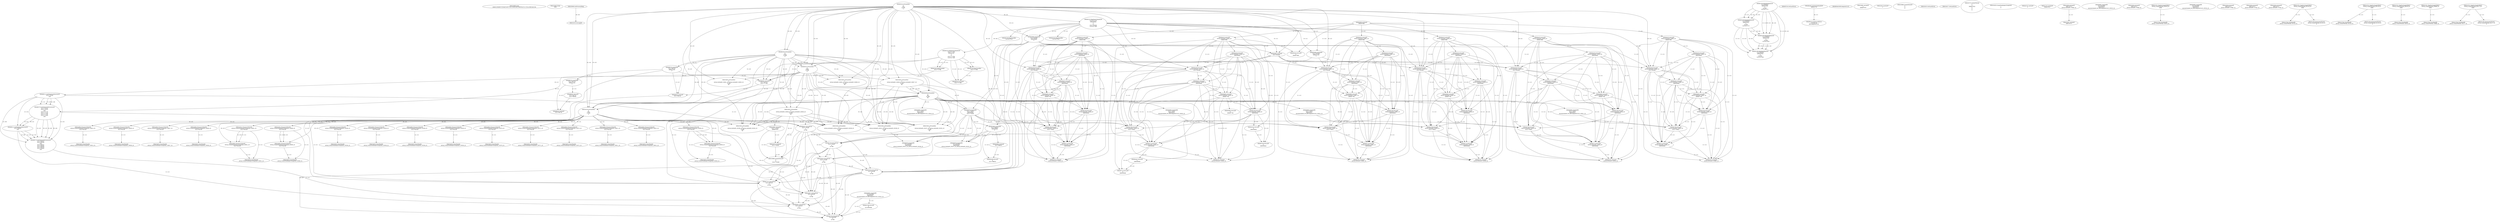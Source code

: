 // Global SCDG with merge call
digraph {
	0 [label="268454688.main
56d931f3b69d702f4a6244057d3c234091bd2288630a22cc120ca16bf1de523d"]
	1 [label="268454699.Sleep
1000"]
	2 [label="268450908.GetProcessHeap
"]
	3 [label="268465424.VirtualAlloc
0
128
12288
4"]
	4 [label="268465190.RegOpenKeyExW
2147483650
268501000
0
131097
2147417172"]
	5 [label="268465223.RegQueryValueExW
2147417376
268500984
0
0
3221762048
2147417188"]
	3 -> 5 [label="(0-->5)"]
	6 [label="268465254.GetLastError
"]
	7 [label="268465263.RegCloseKey
2147417376"]
	5 -> 7 [label="(1-->1)"]
	8 [label="268465489.wsprintfW
3221762048
268500964
0"]
	3 -> 8 [label="(0-->1)"]
	5 -> 8 [label="(5-->1)"]
	9 [label="268466183.VirtualAlloc
0
1024
12288
4"]
	3 -> 9 [label="(3-->3)"]
	3 -> 9 [label="(4-->4)"]
	10 [label="268466202.VirtualAlloc
0
3596
12288
4"]
	3 -> 10 [label="(3-->3)"]
	9 -> 10 [label="(3-->3)"]
	3 -> 10 [label="(4-->4)"]
	9 -> 10 [label="(4-->4)"]
	11 [label="268466212.GetWindowsDirectoryW
3221770240
256"]
	10 -> 11 [label="(0-->1)"]
	12 [label="268466270.GetVolumeInformationW
3221770240
3221770752
256
3221771776
3221771784
3221771780
3221771264
256"]
	10 -> 12 [label="(0-->1)"]
	11 -> 12 [label="(1-->1)"]
	11 -> 12 [label="(2-->3)"]
	11 -> 12 [label="(2-->8)"]
	13 [label="268465190.RegOpenKeyExW
2147483650
268501632
0
131097
2147417172"]
	4 -> 13 [label="(1-->1)"]
	4 -> 13 [label="(4-->4)"]
	4 -> 13 [label="(5-->5)"]
	14 [label="268465223.RegQueryValueExW
3221771788
268501592
0
0
3221771788
2147417188"]
	5 -> 14 [label="(6-->6)"]
	15 [label="268465263.RegCloseKey
3221771788"]
	14 -> 15 [label="(1-->1)"]
	14 -> 15 [label="(5-->1)"]
	16 [label="268466376.wsprintfW
3221766144
268501204
0"]
	9 -> 16 [label="(0-->1)"]
	17 [label="268466397.lstrcatW
3221766144
3221771788"]
	9 -> 17 [label="(0-->1)"]
	16 -> 17 [label="(1-->1)"]
	14 -> 17 [label="(1-->2)"]
	14 -> 17 [label="(5-->2)"]
	15 -> 17 [label="(1-->2)"]
	18 [label="268466409.GetModuleHandleW
268501752"]
	19 [label="268466416.GetProcAddress
270536744
RtlComputeCrc32"]
	18 -> 19 [label="(0-->1)"]
	20 [label="268466432.lstrlenW
3221766144"]
	9 -> 20 [label="(0-->1)"]
	16 -> 20 [label="(1-->1)"]
	17 -> 20 [label="(1-->1)"]
	21 [label="268466449.RtlComputeCrc32
"]
	22 [label="268466481.VirtualFree
3221770240
0
32768"]
	10 -> 22 [label="(0-->1)"]
	11 -> 22 [label="(1-->1)"]
	12 -> 22 [label="(1-->1)"]
	23 [label="268464882.lstrlenW
3221762048"]
	3 -> 23 [label="(0-->1)"]
	5 -> 23 [label="(5-->1)"]
	8 -> 23 [label="(1-->1)"]
	24 [label="268464893.lstrlenW
268497860"]
	25 [label="268453932.VirtualAlloc
0
retval_lstrlenW_32829_32_retval_lstrlenW_32827_32
12288
64"]
	3 -> 25 [label="(3-->3)"]
	9 -> 25 [label="(3-->3)"]
	10 -> 25 [label="(3-->3)"]
	26 [label="268453967.lstrcpyW
0
268497976"]
	27 [label="268453974.lstrlenW
0"]
	28 [label="268464425.lstrcatW
retval_lstrlenW_32845_32
268497860"]
	24 -> 28 [label="(1-->2)"]
	29 [label="268464433.lstrcatW
retval_lstrlenW_32845_32
268500944"]
	28 -> 29 [label="(1-->1)"]
	30 [label="268464439.lstrcatW
retval_lstrlenW_32845_32
3221762048"]
	28 -> 30 [label="(1-->1)"]
	29 -> 30 [label="(1-->1)"]
	3 -> 30 [label="(0-->2)"]
	5 -> 30 [label="(5-->2)"]
	8 -> 30 [label="(1-->2)"]
	23 -> 30 [label="(1-->2)"]
	31 [label="268464447.lstrcatW
retval_lstrlenW_32845_32
268500948"]
	28 -> 31 [label="(1-->1)"]
	29 -> 31 [label="(1-->1)"]
	30 -> 31 [label="(1-->1)"]
	32 [label="268464636.VirtualAlloc
0
66
12288
64"]
	3 -> 32 [label="(3-->3)"]
	9 -> 32 [label="(3-->3)"]
	10 -> 32 [label="(3-->3)"]
	25 -> 32 [label="(3-->3)"]
	25 -> 32 [label="(4-->4)"]
	33 [label="268464679.wsprintfW
3221778432
268500964
3221774336"]
	32 -> 33 [label="(0-->1)"]
	8 -> 33 [label="(2-->2)"]
	25 -> 33 [label="(0-->3)"]
	34 [label="268464692.lstrcatW
retval_lstrlenW_32845_32
268497764"]
	28 -> 34 [label="(1-->1)"]
	29 -> 34 [label="(1-->1)"]
	30 -> 34 [label="(1-->1)"]
	31 -> 34 [label="(1-->1)"]
	35 [label="268464700.lstrcatW
retval_lstrlenW_32845_32
268500944"]
	28 -> 35 [label="(1-->1)"]
	29 -> 35 [label="(1-->1)"]
	30 -> 35 [label="(1-->1)"]
	31 -> 35 [label="(1-->1)"]
	34 -> 35 [label="(1-->1)"]
	29 -> 35 [label="(2-->2)"]
	36 [label="268464706.lstrcatW
retval_lstrlenW_32845_32
3221778432"]
	28 -> 36 [label="(1-->1)"]
	29 -> 36 [label="(1-->1)"]
	30 -> 36 [label="(1-->1)"]
	31 -> 36 [label="(1-->1)"]
	34 -> 36 [label="(1-->1)"]
	35 -> 36 [label="(1-->1)"]
	32 -> 36 [label="(0-->2)"]
	33 -> 36 [label="(1-->2)"]
	37 [label="268464714.lstrcatW
retval_lstrlenW_32845_32
268500948"]
	28 -> 37 [label="(1-->1)"]
	29 -> 37 [label="(1-->1)"]
	30 -> 37 [label="(1-->1)"]
	31 -> 37 [label="(1-->1)"]
	34 -> 37 [label="(1-->1)"]
	35 -> 37 [label="(1-->1)"]
	36 -> 37 [label="(1-->1)"]
	31 -> 37 [label="(2-->2)"]
	38 [label="268464726.VirtualFree
3221778432
0
32768"]
	32 -> 38 [label="(0-->1)"]
	33 -> 38 [label="(1-->1)"]
	36 -> 38 [label="(2-->1)"]
	22 -> 38 [label="(3-->3)"]
	39 [label="268464767.lstrlenW
retval_lstrlenW_32845_32"]
	28 -> 39 [label="(1-->1)"]
	29 -> 39 [label="(1-->1)"]
	30 -> 39 [label="(1-->1)"]
	31 -> 39 [label="(1-->1)"]
	34 -> 39 [label="(1-->1)"]
	35 -> 39 [label="(1-->1)"]
	36 -> 39 [label="(1-->1)"]
	37 -> 39 [label="(1-->1)"]
	40 [label="268453998.CreateMutexW
0
0
0"]
	41 [label="268454010.GetLastError
"]
	42 [label="268454017.GetLastError
"]
	43 [label="268454043.VirtualFree
3221774336
0
32768"]
	25 -> 43 [label="(0-->1)"]
	33 -> 43 [label="(3-->1)"]
	22 -> 43 [label="(3-->3)"]
	38 -> 43 [label="(3-->3)"]
	44 [label="268467629.VirtualFree
3221762048
0
32768"]
	3 -> 44 [label="(0-->1)"]
	5 -> 44 [label="(5-->1)"]
	8 -> 44 [label="(1-->1)"]
	23 -> 44 [label="(1-->1)"]
	30 -> 44 [label="(2-->1)"]
	22 -> 44 [label="(3-->3)"]
	38 -> 44 [label="(3-->3)"]
	43 -> 44 [label="(3-->3)"]
	45 [label="268467737.VirtualFree
3221766144
0
32768"]
	9 -> 45 [label="(0-->1)"]
	16 -> 45 [label="(1-->1)"]
	17 -> 45 [label="(1-->1)"]
	20 -> 45 [label="(1-->1)"]
	22 -> 45 [label="(3-->3)"]
	38 -> 45 [label="(3-->3)"]
	43 -> 45 [label="(3-->3)"]
	44 -> 45 [label="(3-->3)"]
	46 [label="268454737.CreateThread
0
0
268447024
0
0
0"]
	47 [label="268454450.CreateToolhelp32Snapshot
2
0"]
	48 [label="268454476.VirtualAlloc
0
556
12288
4"]
	3 -> 48 [label="(3-->3)"]
	9 -> 48 [label="(3-->3)"]
	10 -> 48 [label="(3-->3)"]
	25 -> 48 [label="(3-->3)"]
	32 -> 48 [label="(3-->3)"]
	3 -> 48 [label="(4-->4)"]
	9 -> 48 [label="(4-->4)"]
	10 -> 48 [label="(4-->4)"]
	49 [label="268454501.Process32FirstW
retval_CreateToolhelp32Snapshot_33050_32
3221782528"]
	48 -> 49 [label="(0-->2)"]
	50 [label="268454533.lstrcmpiW
"]
	2 -> 50 [label="(0-->0)"]
	51 [label="268454602.Process32NextW
retval_CreateToolhelp32Snapshot_33050_32
3221782528"]
	49 -> 51 [label="(1-->1)"]
	48 -> 51 [label="(0-->2)"]
	49 -> 51 [label="(2-->2)"]
	52 [label="268454627.VirtualFree
3221782528
0
32768"]
	48 -> 52 [label="(0-->1)"]
	49 -> 52 [label="(2-->1)"]
	51 -> 52 [label="(2-->1)"]
	22 -> 52 [label="(3-->3)"]
	38 -> 52 [label="(3-->3)"]
	43 -> 52 [label="(3-->3)"]
	44 -> 52 [label="(3-->3)"]
	45 -> 52 [label="(3-->3)"]
	53 [label="268454634.CloseHandle
retval_CreateToolhelp32Snapshot_33050_32"]
	49 -> 53 [label="(1-->1)"]
	51 -> 53 [label="(1-->1)"]
	54 [label="268465190.RegOpenKeyExW
2147483650
268501000
0
131097
2147417052"]
	4 -> 54 [label="(1-->1)"]
	13 -> 54 [label="(1-->1)"]
	4 -> 54 [label="(2-->2)"]
	4 -> 54 [label="(4-->4)"]
	13 -> 54 [label="(4-->4)"]
	55 [label="268465489.wsprintfW
3221786624
268500964
0"]
	8 -> 55 [label="(2-->2)"]
	33 -> 55 [label="(2-->2)"]
	56 [label="268466212.GetWindowsDirectoryW
3221794816
256"]
	11 -> 56 [label="(2-->2)"]
	12 -> 56 [label="(3-->2)"]
	12 -> 56 [label="(8-->2)"]
	57 [label="268466270.GetVolumeInformationW
3221794816
3221795328
256
3221796352
3221796360
3221796356
3221795840
256"]
	56 -> 57 [label="(1-->1)"]
	11 -> 57 [label="(2-->3)"]
	12 -> 57 [label="(3-->3)"]
	12 -> 57 [label="(8-->3)"]
	56 -> 57 [label="(2-->3)"]
	11 -> 57 [label="(2-->8)"]
	12 -> 57 [label="(3-->8)"]
	12 -> 57 [label="(8-->8)"]
	56 -> 57 [label="(2-->8)"]
	58 [label="268465190.RegOpenKeyExW
2147483650
268501632
0
131097
2147417052"]
	4 -> 58 [label="(1-->1)"]
	13 -> 58 [label="(1-->1)"]
	54 -> 58 [label="(1-->1)"]
	13 -> 58 [label="(2-->2)"]
	4 -> 58 [label="(4-->4)"]
	13 -> 58 [label="(4-->4)"]
	54 -> 58 [label="(4-->4)"]
	54 -> 58 [label="(5-->5)"]
	59 [label="268466376.wsprintfW
3221790720
268501204
0"]
	16 -> 59 [label="(2-->2)"]
	60 [label="268466397.lstrcatW
3221790720
3221796364"]
	59 -> 60 [label="(1-->1)"]
	61 [label="268466432.lstrlenW
3221790720"]
	59 -> 61 [label="(1-->1)"]
	60 -> 61 [label="(1-->1)"]
	62 [label="268466481.VirtualFree
3221794816
0
32768"]
	56 -> 62 [label="(1-->1)"]
	57 -> 62 [label="(1-->1)"]
	22 -> 62 [label="(3-->3)"]
	38 -> 62 [label="(3-->3)"]
	43 -> 62 [label="(3-->3)"]
	44 -> 62 [label="(3-->3)"]
	45 -> 62 [label="(3-->3)"]
	52 -> 62 [label="(3-->3)"]
	63 [label="268464882.lstrlenW
3221786624"]
	55 -> 63 [label="(1-->1)"]
	64 [label="268452641.VirtualAlloc
0
retval_lstrlenW_35337_32_retval_lstrlenW_35332_32
12288
64"]
	3 -> 64 [label="(3-->3)"]
	9 -> 64 [label="(3-->3)"]
	10 -> 64 [label="(3-->3)"]
	25 -> 64 [label="(3-->3)"]
	32 -> 64 [label="(3-->3)"]
	48 -> 64 [label="(3-->3)"]
	25 -> 64 [label="(4-->4)"]
	32 -> 64 [label="(4-->4)"]
	65 [label="268464425.lstrcatW
0
268497860"]
	24 -> 65 [label="(1-->2)"]
	28 -> 65 [label="(2-->2)"]
	66 [label="268464433.lstrcatW
0
268500944"]
	29 -> 66 [label="(2-->2)"]
	35 -> 66 [label="(2-->2)"]
	67 [label="268464439.lstrcatW
0
3221786624"]
	55 -> 67 [label="(1-->2)"]
	63 -> 67 [label="(1-->2)"]
	68 [label="268464447.lstrcatW
0
268500948"]
	31 -> 68 [label="(2-->2)"]
	37 -> 68 [label="(2-->2)"]
	69 [label="268464662.wsprintfW
3221803008
268500952
unconstrained_ret_RtlComputeCrc32_35322_32"]
	70 [label="268464692.lstrcatW
0
268497764"]
	34 -> 70 [label="(2-->2)"]
	71 [label="268464700.lstrcatW
0
268500944"]
	29 -> 71 [label="(2-->2)"]
	35 -> 71 [label="(2-->2)"]
	66 -> 71 [label="(2-->2)"]
	72 [label="268464706.lstrcatW
0
3221803008"]
	69 -> 72 [label="(1-->2)"]
	73 [label="268464714.lstrcatW
0
268500948"]
	31 -> 73 [label="(2-->2)"]
	37 -> 73 [label="(2-->2)"]
	68 -> 73 [label="(2-->2)"]
	74 [label="268464726.VirtualFree
3221803008
0
32768"]
	69 -> 74 [label="(1-->1)"]
	72 -> 74 [label="(2-->1)"]
	22 -> 74 [label="(3-->3)"]
	38 -> 74 [label="(3-->3)"]
	43 -> 74 [label="(3-->3)"]
	44 -> 74 [label="(3-->3)"]
	45 -> 74 [label="(3-->3)"]
	52 -> 74 [label="(3-->3)"]
	62 -> 74 [label="(3-->3)"]
	75 [label="268464767.lstrlenW
0"]
	76 [label="268452707.lstrlenW
268497912"]
	77 [label="268452834.lstrcpyW
268510272
retval_lstrlenW_37983_32"]
	78 [label="268452841.lstrlenW
268510272"]
	77 -> 78 [label="(1-->1)"]
	79 [label="268465239.RegCloseKey
2147417376"]
	5 -> 79 [label="(1-->1)"]
	80 [label="268465489.wsprintfW
3221762048
268501104
0"]
	3 -> 80 [label="(0-->1)"]
	5 -> 80 [label="(5-->1)"]
	81 [label="268453932.VirtualAlloc
0
retval_lstrlenW_32828_32_retval_lstrlenW_32826_32
12288
64"]
	3 -> 81 [label="(3-->3)"]
	9 -> 81 [label="(3-->3)"]
	10 -> 81 [label="(3-->3)"]
	82 [label="268453967.lstrcpyW
3221774336
268497976"]
	81 -> 82 [label="(0-->1)"]
	83 [label="268453974.lstrlenW
3221774336"]
	81 -> 83 [label="(0-->1)"]
	82 -> 83 [label="(1-->1)"]
	84 [label="268464425.lstrcatW
retval_lstrlenW_32854_32
268497860"]
	24 -> 84 [label="(1-->2)"]
	85 [label="268464433.lstrcatW
retval_lstrlenW_32854_32
268500944"]
	84 -> 85 [label="(1-->1)"]
	86 [label="268464439.lstrcatW
retval_lstrlenW_32854_32
3221762048"]
	84 -> 86 [label="(1-->1)"]
	85 -> 86 [label="(1-->1)"]
	3 -> 86 [label="(0-->2)"]
	5 -> 86 [label="(5-->2)"]
	23 -> 86 [label="(1-->2)"]
	80 -> 86 [label="(1-->2)"]
	87 [label="268464447.lstrcatW
retval_lstrlenW_32854_32
268500948"]
	84 -> 87 [label="(1-->1)"]
	85 -> 87 [label="(1-->1)"]
	86 -> 87 [label="(1-->1)"]
	88 [label="268464692.lstrcatW
retval_lstrlenW_32854_32
268497764"]
	84 -> 88 [label="(1-->1)"]
	85 -> 88 [label="(1-->1)"]
	86 -> 88 [label="(1-->1)"]
	87 -> 88 [label="(1-->1)"]
	89 [label="268464700.lstrcatW
retval_lstrlenW_32854_32
268500944"]
	84 -> 89 [label="(1-->1)"]
	85 -> 89 [label="(1-->1)"]
	86 -> 89 [label="(1-->1)"]
	87 -> 89 [label="(1-->1)"]
	88 -> 89 [label="(1-->1)"]
	85 -> 89 [label="(2-->2)"]
	90 [label="268464706.lstrcatW
retval_lstrlenW_32854_32
3221778432"]
	84 -> 90 [label="(1-->1)"]
	85 -> 90 [label="(1-->1)"]
	86 -> 90 [label="(1-->1)"]
	87 -> 90 [label="(1-->1)"]
	88 -> 90 [label="(1-->1)"]
	89 -> 90 [label="(1-->1)"]
	32 -> 90 [label="(0-->2)"]
	33 -> 90 [label="(1-->2)"]
	91 [label="268464714.lstrcatW
retval_lstrlenW_32854_32
268500948"]
	84 -> 91 [label="(1-->1)"]
	85 -> 91 [label="(1-->1)"]
	86 -> 91 [label="(1-->1)"]
	87 -> 91 [label="(1-->1)"]
	88 -> 91 [label="(1-->1)"]
	89 -> 91 [label="(1-->1)"]
	90 -> 91 [label="(1-->1)"]
	87 -> 91 [label="(2-->2)"]
	92 [label="268464767.lstrlenW
retval_lstrlenW_32854_32"]
	84 -> 92 [label="(1-->1)"]
	85 -> 92 [label="(1-->1)"]
	86 -> 92 [label="(1-->1)"]
	87 -> 92 [label="(1-->1)"]
	88 -> 92 [label="(1-->1)"]
	89 -> 92 [label="(1-->1)"]
	90 -> 92 [label="(1-->1)"]
	91 -> 92 [label="(1-->1)"]
	93 [label="268453998.CreateMutexW
0
0
3221774336"]
	33 -> 93 [label="(3-->3)"]
	81 -> 93 [label="(0-->3)"]
	82 -> 93 [label="(1-->3)"]
	83 -> 93 [label="(1-->3)"]
	94 [label="268454501.Process32FirstW
retval_CreateToolhelp32Snapshot_33051_32
3221782528"]
	48 -> 94 [label="(0-->2)"]
	95 [label="268454602.Process32NextW
retval_CreateToolhelp32Snapshot_33051_32
3221782528"]
	94 -> 95 [label="(1-->1)"]
	48 -> 95 [label="(0-->2)"]
	94 -> 95 [label="(2-->2)"]
	96 [label="268454634.CloseHandle
retval_CreateToolhelp32Snapshot_33051_32"]
	94 -> 96 [label="(1-->1)"]
	95 -> 96 [label="(1-->1)"]
	97 [label="268452641.VirtualAlloc
0
retval_lstrlenW_35338_32_retval_lstrlenW_35333_32
12288
64"]
	3 -> 97 [label="(3-->3)"]
	9 -> 97 [label="(3-->3)"]
	10 -> 97 [label="(3-->3)"]
	32 -> 97 [label="(3-->3)"]
	48 -> 97 [label="(3-->3)"]
	81 -> 97 [label="(3-->3)"]
	32 -> 97 [label="(4-->4)"]
	81 -> 97 [label="(4-->4)"]
	98 [label="268464662.wsprintfW
3221803008
268500952
unconstrained_ret_RtlComputeCrc32_35323_32"]
	99 [label="268452834.lstrcpyW
268510272
retval_lstrlenW_37984_32"]
	100 [label="268464425.lstrcatW
retval_lstrlenW_32844_32
268497860"]
	24 -> 100 [label="(1-->2)"]
	101 [label="268464433.lstrcatW
retval_lstrlenW_32844_32
268500944"]
	100 -> 101 [label="(1-->1)"]
	102 [label="268464439.lstrcatW
retval_lstrlenW_32844_32
3221762048"]
	100 -> 102 [label="(1-->1)"]
	101 -> 102 [label="(1-->1)"]
	3 -> 102 [label="(0-->2)"]
	5 -> 102 [label="(5-->2)"]
	23 -> 102 [label="(1-->2)"]
	80 -> 102 [label="(1-->2)"]
	103 [label="268464447.lstrcatW
retval_lstrlenW_32844_32
268500948"]
	100 -> 103 [label="(1-->1)"]
	101 -> 103 [label="(1-->1)"]
	102 -> 103 [label="(1-->1)"]
	104 [label="268464692.lstrcatW
retval_lstrlenW_32844_32
268497764"]
	100 -> 104 [label="(1-->1)"]
	101 -> 104 [label="(1-->1)"]
	102 -> 104 [label="(1-->1)"]
	103 -> 104 [label="(1-->1)"]
	105 [label="268464700.lstrcatW
retval_lstrlenW_32844_32
268500944"]
	100 -> 105 [label="(1-->1)"]
	101 -> 105 [label="(1-->1)"]
	102 -> 105 [label="(1-->1)"]
	103 -> 105 [label="(1-->1)"]
	104 -> 105 [label="(1-->1)"]
	101 -> 105 [label="(2-->2)"]
	106 [label="268464706.lstrcatW
retval_lstrlenW_32844_32
3221778432"]
	100 -> 106 [label="(1-->1)"]
	101 -> 106 [label="(1-->1)"]
	102 -> 106 [label="(1-->1)"]
	103 -> 106 [label="(1-->1)"]
	104 -> 106 [label="(1-->1)"]
	105 -> 106 [label="(1-->1)"]
	32 -> 106 [label="(0-->2)"]
	33 -> 106 [label="(1-->2)"]
	107 [label="268464714.lstrcatW
retval_lstrlenW_32844_32
268500948"]
	100 -> 107 [label="(1-->1)"]
	101 -> 107 [label="(1-->1)"]
	102 -> 107 [label="(1-->1)"]
	103 -> 107 [label="(1-->1)"]
	104 -> 107 [label="(1-->1)"]
	105 -> 107 [label="(1-->1)"]
	106 -> 107 [label="(1-->1)"]
	103 -> 107 [label="(2-->2)"]
	108 [label="268464767.lstrlenW
retval_lstrlenW_32844_32"]
	100 -> 108 [label="(1-->1)"]
	101 -> 108 [label="(1-->1)"]
	102 -> 108 [label="(1-->1)"]
	103 -> 108 [label="(1-->1)"]
	104 -> 108 [label="(1-->1)"]
	105 -> 108 [label="(1-->1)"]
	106 -> 108 [label="(1-->1)"]
	107 -> 108 [label="(1-->1)"]
	109 [label="268454761.WaitForSingleObject
retval_CreateThread_32978_32
5000"]
	110 [label="268454790.CloseHandle
retval_CreateThread_32978_32"]
	109 -> 110 [label="(1-->1)"]
	111 [label="268454602.Process32NextW
retval_CreateToolhelp32Snapshot_33358_32
3221782528"]
	48 -> 111 [label="(0-->2)"]
	112 [label="268454634.CloseHandle
retval_CreateToolhelp32Snapshot_33358_32"]
	111 -> 112 [label="(1-->1)"]
	113 [label="268452641.VirtualAlloc
0
retval_lstrlenW_35334_32_retval_lstrlenW_35339_32
12288
64"]
	3 -> 113 [label="(3-->3)"]
	9 -> 113 [label="(3-->3)"]
	10 -> 113 [label="(3-->3)"]
	32 -> 113 [label="(3-->3)"]
	48 -> 113 [label="(3-->3)"]
	81 -> 113 [label="(3-->3)"]
	32 -> 113 [label="(4-->4)"]
	81 -> 113 [label="(4-->4)"]
	114 [label="268464662.wsprintfW
3221803008
268500952
unconstrained_ret_RtlComputeCrc32_35324_32"]
	115 [label="268452834.lstrcpyW
268510272
retval_lstrlenW_37985_32"]
	116 [label="268454501.Process32FirstW
retval_CreateToolhelp32Snapshot_33000_32
3221782528"]
	48 -> 116 [label="(0-->2)"]
	117 [label="268454602.Process32NextW
retval_CreateToolhelp32Snapshot_33000_32
3221782528"]
	116 -> 117 [label="(1-->1)"]
	48 -> 117 [label="(0-->2)"]
	116 -> 117 [label="(2-->2)"]
	118 [label="268454634.CloseHandle
retval_CreateToolhelp32Snapshot_33000_32"]
	116 -> 118 [label="(1-->1)"]
	117 -> 118 [label="(1-->1)"]
	119 [label="268452641.VirtualAlloc
0
retval_lstrlenW_35331_32_retval_lstrlenW_35336_32
12288
64"]
	3 -> 119 [label="(3-->3)"]
	9 -> 119 [label="(3-->3)"]
	10 -> 119 [label="(3-->3)"]
	32 -> 119 [label="(3-->3)"]
	48 -> 119 [label="(3-->3)"]
	81 -> 119 [label="(3-->3)"]
	32 -> 119 [label="(4-->4)"]
	81 -> 119 [label="(4-->4)"]
	120 [label="268464679.wsprintfW
3221803008
268500964
retval_lstrlenW_35331_32_retval_lstrlenW_35336_32"]
	33 -> 120 [label="(2-->2)"]
	55 -> 120 [label="(2-->2)"]
	119 -> 120 [label="(2-->3)"]
	121 [label="268452834.lstrcpyW
268510272
retval_lstrlenW_37442_32"]
	122 [label="268464679.wsprintfW
3221803008
268500964
retval_lstrlenW_35337_32_retval_lstrlenW_35332_32"]
	8 -> 122 [label="(2-->2)"]
	33 -> 122 [label="(2-->2)"]
	55 -> 122 [label="(2-->2)"]
	64 -> 122 [label="(2-->3)"]
	123 [label="268452834.lstrcpyW
268510272
retval_lstrlenW_37443_32"]
	124 [label="268465239.RegCloseKey
3221771788"]
	14 -> 124 [label="(1-->1)"]
	14 -> 124 [label="(5-->1)"]
	125 [label="268466320.lstrlenW
3221771788"]
	14 -> 125 [label="(1-->1)"]
	14 -> 125 [label="(5-->1)"]
	124 -> 125 [label="(1-->1)"]
	126 [label="268464425.lstrcatW
retval_lstrlenW_32856_32
268497860"]
	24 -> 126 [label="(1-->2)"]
	127 [label="268464433.lstrcatW
retval_lstrlenW_32856_32
268500944"]
	126 -> 127 [label="(1-->1)"]
	128 [label="268464439.lstrcatW
retval_lstrlenW_32856_32
3221762048"]
	126 -> 128 [label="(1-->1)"]
	127 -> 128 [label="(1-->1)"]
	3 -> 128 [label="(0-->2)"]
	5 -> 128 [label="(5-->2)"]
	8 -> 128 [label="(1-->2)"]
	23 -> 128 [label="(1-->2)"]
	129 [label="268464447.lstrcatW
retval_lstrlenW_32856_32
268500948"]
	126 -> 129 [label="(1-->1)"]
	127 -> 129 [label="(1-->1)"]
	128 -> 129 [label="(1-->1)"]
	130 [label="268464662.wsprintfW
3221778432
268500952
unconstrained_ret_RtlComputeCrc32_32815_32"]
	32 -> 130 [label="(0-->1)"]
	131 [label="268464692.lstrcatW
retval_lstrlenW_32856_32
268497764"]
	126 -> 131 [label="(1-->1)"]
	127 -> 131 [label="(1-->1)"]
	128 -> 131 [label="(1-->1)"]
	129 -> 131 [label="(1-->1)"]
	132 [label="268464700.lstrcatW
retval_lstrlenW_32856_32
268500944"]
	126 -> 132 [label="(1-->1)"]
	127 -> 132 [label="(1-->1)"]
	128 -> 132 [label="(1-->1)"]
	129 -> 132 [label="(1-->1)"]
	131 -> 132 [label="(1-->1)"]
	127 -> 132 [label="(2-->2)"]
	133 [label="268464706.lstrcatW
retval_lstrlenW_32856_32
3221778432"]
	126 -> 133 [label="(1-->1)"]
	127 -> 133 [label="(1-->1)"]
	128 -> 133 [label="(1-->1)"]
	129 -> 133 [label="(1-->1)"]
	131 -> 133 [label="(1-->1)"]
	132 -> 133 [label="(1-->1)"]
	32 -> 133 [label="(0-->2)"]
	130 -> 133 [label="(1-->2)"]
	134 [label="268464714.lstrcatW
retval_lstrlenW_32856_32
268500948"]
	126 -> 134 [label="(1-->1)"]
	127 -> 134 [label="(1-->1)"]
	128 -> 134 [label="(1-->1)"]
	129 -> 134 [label="(1-->1)"]
	131 -> 134 [label="(1-->1)"]
	132 -> 134 [label="(1-->1)"]
	133 -> 134 [label="(1-->1)"]
	129 -> 134 [label="(2-->2)"]
	135 [label="268464767.lstrlenW
retval_lstrlenW_32856_32"]
	126 -> 135 [label="(1-->1)"]
	127 -> 135 [label="(1-->1)"]
	128 -> 135 [label="(1-->1)"]
	129 -> 135 [label="(1-->1)"]
	131 -> 135 [label="(1-->1)"]
	132 -> 135 [label="(1-->1)"]
	133 -> 135 [label="(1-->1)"]
	134 -> 135 [label="(1-->1)"]
	136 [label="268454602.Process32NextW
retval_CreateToolhelp32Snapshot_33326_32
3221782528"]
	48 -> 136 [label="(0-->2)"]
	137 [label="268454634.CloseHandle
retval_CreateToolhelp32Snapshot_33326_32"]
	136 -> 137 [label="(1-->1)"]
	138 [label="268453932.VirtualAlloc
0
retval_lstrlenW_32832_32_retval_lstrlenW_32830_32
12288
64"]
	3 -> 138 [label="(3-->3)"]
	9 -> 138 [label="(3-->3)"]
	10 -> 138 [label="(3-->3)"]
	139 [label="268464425.lstrcatW
retval_lstrlenW_32881_32
268497860"]
	24 -> 139 [label="(1-->2)"]
	140 [label="268464433.lstrcatW
retval_lstrlenW_32881_32
268500944"]
	139 -> 140 [label="(1-->1)"]
	141 [label="268464439.lstrcatW
retval_lstrlenW_32881_32
3221762048"]
	139 -> 141 [label="(1-->1)"]
	140 -> 141 [label="(1-->1)"]
	3 -> 141 [label="(0-->2)"]
	5 -> 141 [label="(5-->2)"]
	23 -> 141 [label="(1-->2)"]
	80 -> 141 [label="(1-->2)"]
	142 [label="268464447.lstrcatW
retval_lstrlenW_32881_32
268500948"]
	139 -> 142 [label="(1-->1)"]
	140 -> 142 [label="(1-->1)"]
	141 -> 142 [label="(1-->1)"]
	143 [label="268464662.wsprintfW
3221778432
268500952
unconstrained_ret_RtlComputeCrc32_32820_32"]
	32 -> 143 [label="(0-->1)"]
	144 [label="268464692.lstrcatW
retval_lstrlenW_32881_32
268497764"]
	139 -> 144 [label="(1-->1)"]
	140 -> 144 [label="(1-->1)"]
	141 -> 144 [label="(1-->1)"]
	142 -> 144 [label="(1-->1)"]
	145 [label="268464700.lstrcatW
retval_lstrlenW_32881_32
268500944"]
	139 -> 145 [label="(1-->1)"]
	140 -> 145 [label="(1-->1)"]
	141 -> 145 [label="(1-->1)"]
	142 -> 145 [label="(1-->1)"]
	144 -> 145 [label="(1-->1)"]
	140 -> 145 [label="(2-->2)"]
	146 [label="268464706.lstrcatW
retval_lstrlenW_32881_32
3221778432"]
	139 -> 146 [label="(1-->1)"]
	140 -> 146 [label="(1-->1)"]
	141 -> 146 [label="(1-->1)"]
	142 -> 146 [label="(1-->1)"]
	144 -> 146 [label="(1-->1)"]
	145 -> 146 [label="(1-->1)"]
	32 -> 146 [label="(0-->2)"]
	143 -> 146 [label="(1-->2)"]
	147 [label="268464714.lstrcatW
retval_lstrlenW_32881_32
268500948"]
	139 -> 147 [label="(1-->1)"]
	140 -> 147 [label="(1-->1)"]
	141 -> 147 [label="(1-->1)"]
	142 -> 147 [label="(1-->1)"]
	144 -> 147 [label="(1-->1)"]
	145 -> 147 [label="(1-->1)"]
	146 -> 147 [label="(1-->1)"]
	142 -> 147 [label="(2-->2)"]
	148 [label="268464767.lstrlenW
retval_lstrlenW_32881_32"]
	139 -> 148 [label="(1-->1)"]
	140 -> 148 [label="(1-->1)"]
	141 -> 148 [label="(1-->1)"]
	142 -> 148 [label="(1-->1)"]
	144 -> 148 [label="(1-->1)"]
	145 -> 148 [label="(1-->1)"]
	146 -> 148 [label="(1-->1)"]
	147 -> 148 [label="(1-->1)"]
	149 [label="268454602.Process32NextW
retval_CreateToolhelp32Snapshot_33329_32
3221782528"]
	48 -> 149 [label="(0-->2)"]
	150 [label="268454634.CloseHandle
retval_CreateToolhelp32Snapshot_33329_32"]
	149 -> 150 [label="(1-->1)"]
	151 [label="268453932.VirtualAlloc
0
retval_lstrlenW_32831_32_retval_lstrlenW_32833_32
12288
64"]
	3 -> 151 [label="(3-->3)"]
	9 -> 151 [label="(3-->3)"]
	10 -> 151 [label="(3-->3)"]
	152 [label="268464425.lstrcatW
retval_lstrlenW_32882_32
268497860"]
	24 -> 152 [label="(1-->2)"]
	153 [label="268464433.lstrcatW
retval_lstrlenW_32882_32
268500944"]
	152 -> 153 [label="(1-->1)"]
	154 [label="268464439.lstrcatW
retval_lstrlenW_32882_32
3221762048"]
	152 -> 154 [label="(1-->1)"]
	153 -> 154 [label="(1-->1)"]
	3 -> 154 [label="(0-->2)"]
	5 -> 154 [label="(5-->2)"]
	8 -> 154 [label="(1-->2)"]
	23 -> 154 [label="(1-->2)"]
	155 [label="268464447.lstrcatW
retval_lstrlenW_32882_32
268500948"]
	152 -> 155 [label="(1-->1)"]
	153 -> 155 [label="(1-->1)"]
	154 -> 155 [label="(1-->1)"]
	156 [label="268464662.wsprintfW
3221778432
268500952
unconstrained_ret_RtlComputeCrc32_32821_32"]
	32 -> 156 [label="(0-->1)"]
	157 [label="268464692.lstrcatW
retval_lstrlenW_32882_32
268497764"]
	152 -> 157 [label="(1-->1)"]
	153 -> 157 [label="(1-->1)"]
	154 -> 157 [label="(1-->1)"]
	155 -> 157 [label="(1-->1)"]
	158 [label="268464700.lstrcatW
retval_lstrlenW_32882_32
268500944"]
	152 -> 158 [label="(1-->1)"]
	153 -> 158 [label="(1-->1)"]
	154 -> 158 [label="(1-->1)"]
	155 -> 158 [label="(1-->1)"]
	157 -> 158 [label="(1-->1)"]
	153 -> 158 [label="(2-->2)"]
	159 [label="268464706.lstrcatW
retval_lstrlenW_32882_32
3221778432"]
	152 -> 159 [label="(1-->1)"]
	153 -> 159 [label="(1-->1)"]
	154 -> 159 [label="(1-->1)"]
	155 -> 159 [label="(1-->1)"]
	157 -> 159 [label="(1-->1)"]
	158 -> 159 [label="(1-->1)"]
	32 -> 159 [label="(0-->2)"]
	156 -> 159 [label="(1-->2)"]
	160 [label="268464714.lstrcatW
retval_lstrlenW_32882_32
268500948"]
	152 -> 160 [label="(1-->1)"]
	153 -> 160 [label="(1-->1)"]
	154 -> 160 [label="(1-->1)"]
	155 -> 160 [label="(1-->1)"]
	157 -> 160 [label="(1-->1)"]
	158 -> 160 [label="(1-->1)"]
	159 -> 160 [label="(1-->1)"]
	155 -> 160 [label="(2-->2)"]
	161 [label="268464767.lstrlenW
retval_lstrlenW_32882_32"]
	152 -> 161 [label="(1-->1)"]
	153 -> 161 [label="(1-->1)"]
	154 -> 161 [label="(1-->1)"]
	155 -> 161 [label="(1-->1)"]
	157 -> 161 [label="(1-->1)"]
	158 -> 161 [label="(1-->1)"]
	159 -> 161 [label="(1-->1)"]
	160 -> 161 [label="(1-->1)"]
	162 [label="268454602.Process32NextW
retval_CreateToolhelp32Snapshot_33330_32
3221782528"]
	48 -> 162 [label="(0-->2)"]
	163 [label="268454634.CloseHandle
retval_CreateToolhelp32Snapshot_33330_32"]
	162 -> 163 [label="(1-->1)"]
	164 [label="268454602.Process32NextW
retval_CreateToolhelp32Snapshot_33370_32
3221782528"]
	48 -> 164 [label="(0-->2)"]
	165 [label="268454634.CloseHandle
retval_CreateToolhelp32Snapshot_33370_32"]
	164 -> 165 [label="(1-->1)"]
	166 [label="268464662.wsprintfW
3221778432
268500952
unconstrained_ret_RtlComputeCrc32_32814_32"]
	32 -> 166 [label="(0-->1)"]
	167 [label="268454761.WaitForSingleObject
retval_CreateThread_33118_32
5000"]
	168 [label="268454790.CloseHandle
retval_CreateThread_33118_32"]
	167 -> 168 [label="(1-->1)"]
	169 [label="268454602.Process32NextW
retval_CreateToolhelp32Snapshot_33371_32
3221782528"]
	48 -> 169 [label="(0-->2)"]
	170 [label="268454634.CloseHandle
retval_CreateToolhelp32Snapshot_33371_32"]
	169 -> 170 [label="(1-->1)"]
	171 [label="268454761.WaitForSingleObject
retval_CreateThread_33119_32
5000"]
	172 [label="268454790.CloseHandle
retval_CreateThread_33119_32"]
	171 -> 172 [label="(1-->1)"]
	173 [label="268454602.Process32NextW
retval_CreateToolhelp32Snapshot_33372_32
3221782528"]
	48 -> 173 [label="(0-->2)"]
	174 [label="268454634.CloseHandle
retval_CreateToolhelp32Snapshot_33372_32"]
	173 -> 174 [label="(1-->1)"]
	175 [label="268454761.WaitForSingleObject
retval_CreateThread_32979_32
5000"]
	176 [label="268454790.CloseHandle
retval_CreateThread_32979_32"]
	175 -> 176 [label="(1-->1)"]
	177 [label="268454602.Process32NextW
retval_CreateToolhelp32Snapshot_33611_32
3221782528"]
	48 -> 177 [label="(0-->2)"]
	178 [label="268454634.CloseHandle
retval_CreateToolhelp32Snapshot_33611_32"]
	177 -> 178 [label="(1-->1)"]
	179 [label="268454761.WaitForSingleObject
retval_CreateThread_32980_32
5000"]
	180 [label="268454790.CloseHandle
retval_CreateThread_32980_32"]
	179 -> 180 [label="(1-->1)"]
	181 [label="268454602.Process32NextW
retval_CreateToolhelp32Snapshot_33612_32
3221782528"]
	48 -> 181 [label="(0-->2)"]
	182 [label="268454634.CloseHandle
retval_CreateToolhelp32Snapshot_33612_32"]
	181 -> 182 [label="(1-->1)"]
	183 [label="268454761.WaitForSingleObject
retval_CreateThread_33117_32
5000"]
	184 [label="268454790.CloseHandle
retval_CreateThread_33117_32"]
	183 -> 184 [label="(1-->1)"]
	185 [label="268454602.Process32NextW
retval_CreateToolhelp32Snapshot_33613_32
3221782528"]
	48 -> 185 [label="(0-->2)"]
	186 [label="268454634.CloseHandle
retval_CreateToolhelp32Snapshot_33613_32"]
	185 -> 186 [label="(1-->1)"]
	187 [label="268454780.TerminateThread
retval_CreateThread_33117_32
0"]
	183 -> 187 [label="(1-->1)"]
	188 [label="268454602.Process32NextW
retval_CreateToolhelp32Snapshot_33626_32
3221782528"]
	48 -> 188 [label="(0-->2)"]
	189 [label="268454634.CloseHandle
retval_CreateToolhelp32Snapshot_33626_32"]
	188 -> 189 [label="(1-->1)"]
	190 [label="268454780.TerminateThread
retval_CreateThread_33118_32
0"]
	167 -> 190 [label="(1-->1)"]
	191 [label="268454602.Process32NextW
retval_CreateToolhelp32Snapshot_33627_32
3221782528"]
	48 -> 191 [label="(0-->2)"]
	192 [label="268454634.CloseHandle
retval_CreateToolhelp32Snapshot_33627_32"]
	191 -> 192 [label="(1-->1)"]
	193 [label="268454780.TerminateThread
retval_CreateThread_33119_32
0"]
	171 -> 193 [label="(1-->1)"]
	194 [label="268454602.Process32NextW
retval_CreateToolhelp32Snapshot_33628_32
3221782528"]
	48 -> 194 [label="(0-->2)"]
	195 [label="268454634.CloseHandle
retval_CreateToolhelp32Snapshot_33628_32"]
	194 -> 195 [label="(1-->1)"]
}
